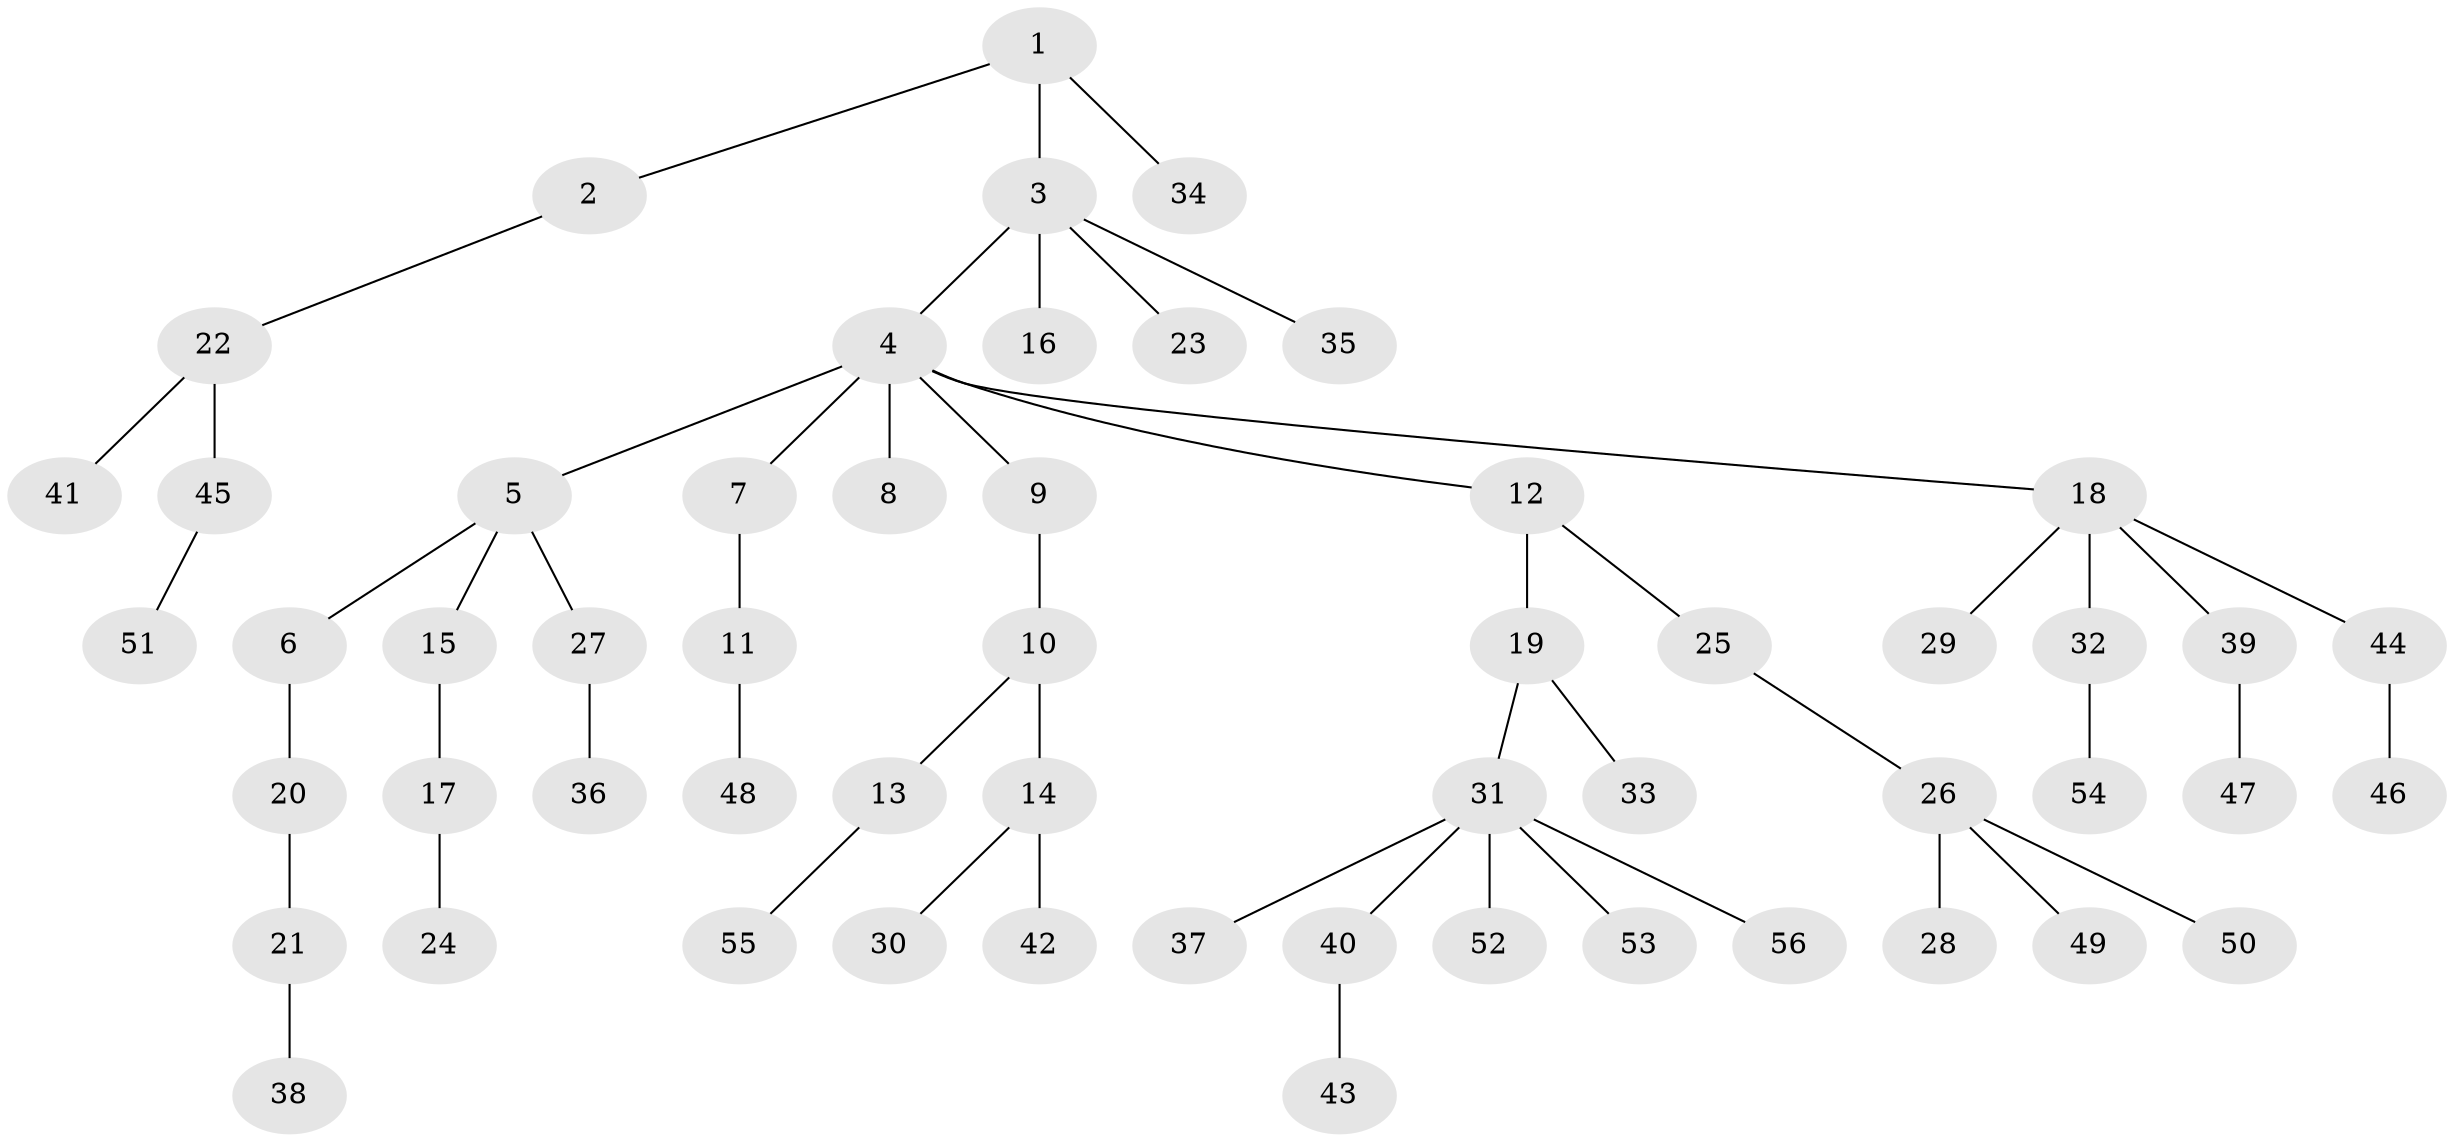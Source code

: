 // Generated by graph-tools (version 1.1) at 2025/15/03/09/25 04:15:27]
// undirected, 56 vertices, 55 edges
graph export_dot {
graph [start="1"]
  node [color=gray90,style=filled];
  1;
  2;
  3;
  4;
  5;
  6;
  7;
  8;
  9;
  10;
  11;
  12;
  13;
  14;
  15;
  16;
  17;
  18;
  19;
  20;
  21;
  22;
  23;
  24;
  25;
  26;
  27;
  28;
  29;
  30;
  31;
  32;
  33;
  34;
  35;
  36;
  37;
  38;
  39;
  40;
  41;
  42;
  43;
  44;
  45;
  46;
  47;
  48;
  49;
  50;
  51;
  52;
  53;
  54;
  55;
  56;
  1 -- 2;
  1 -- 3;
  1 -- 34;
  2 -- 22;
  3 -- 4;
  3 -- 16;
  3 -- 23;
  3 -- 35;
  4 -- 5;
  4 -- 7;
  4 -- 8;
  4 -- 9;
  4 -- 12;
  4 -- 18;
  5 -- 6;
  5 -- 15;
  5 -- 27;
  6 -- 20;
  7 -- 11;
  9 -- 10;
  10 -- 13;
  10 -- 14;
  11 -- 48;
  12 -- 19;
  12 -- 25;
  13 -- 55;
  14 -- 30;
  14 -- 42;
  15 -- 17;
  17 -- 24;
  18 -- 29;
  18 -- 32;
  18 -- 39;
  18 -- 44;
  19 -- 31;
  19 -- 33;
  20 -- 21;
  21 -- 38;
  22 -- 41;
  22 -- 45;
  25 -- 26;
  26 -- 28;
  26 -- 49;
  26 -- 50;
  27 -- 36;
  31 -- 37;
  31 -- 40;
  31 -- 52;
  31 -- 53;
  31 -- 56;
  32 -- 54;
  39 -- 47;
  40 -- 43;
  44 -- 46;
  45 -- 51;
}
